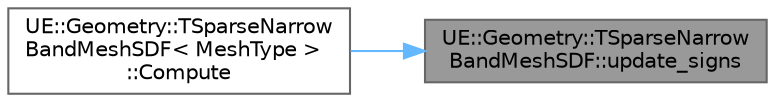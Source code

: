 digraph "UE::Geometry::TSparseNarrowBandMeshSDF::update_signs"
{
 // INTERACTIVE_SVG=YES
 // LATEX_PDF_SIZE
  bgcolor="transparent";
  edge [fontname=Helvetica,fontsize=10,labelfontname=Helvetica,labelfontsize=10];
  node [fontname=Helvetica,fontsize=10,shape=box,height=0.2,width=0.4];
  rankdir="RL";
  Node1 [id="Node000001",label="UE::Geometry::TSparseNarrow\lBandMeshSDF::update_signs",height=0.2,width=0.4,color="gray40", fillcolor="grey60", style="filled", fontcolor="black",tooltip=" "];
  Node1 -> Node2 [id="edge1_Node000001_Node000002",dir="back",color="steelblue1",style="solid",tooltip=" "];
  Node2 [id="Node000002",label="UE::Geometry::TSparseNarrow\lBandMeshSDF\< MeshType \>\l::Compute",height=0.2,width=0.4,color="grey40", fillcolor="white", style="filled",URL="$d4/d11/classUE_1_1Geometry_1_1TSparseNarrowBandMeshSDF.html#aea376535be8d26815ee40f2aa1204e9d",tooltip=" "];
}
